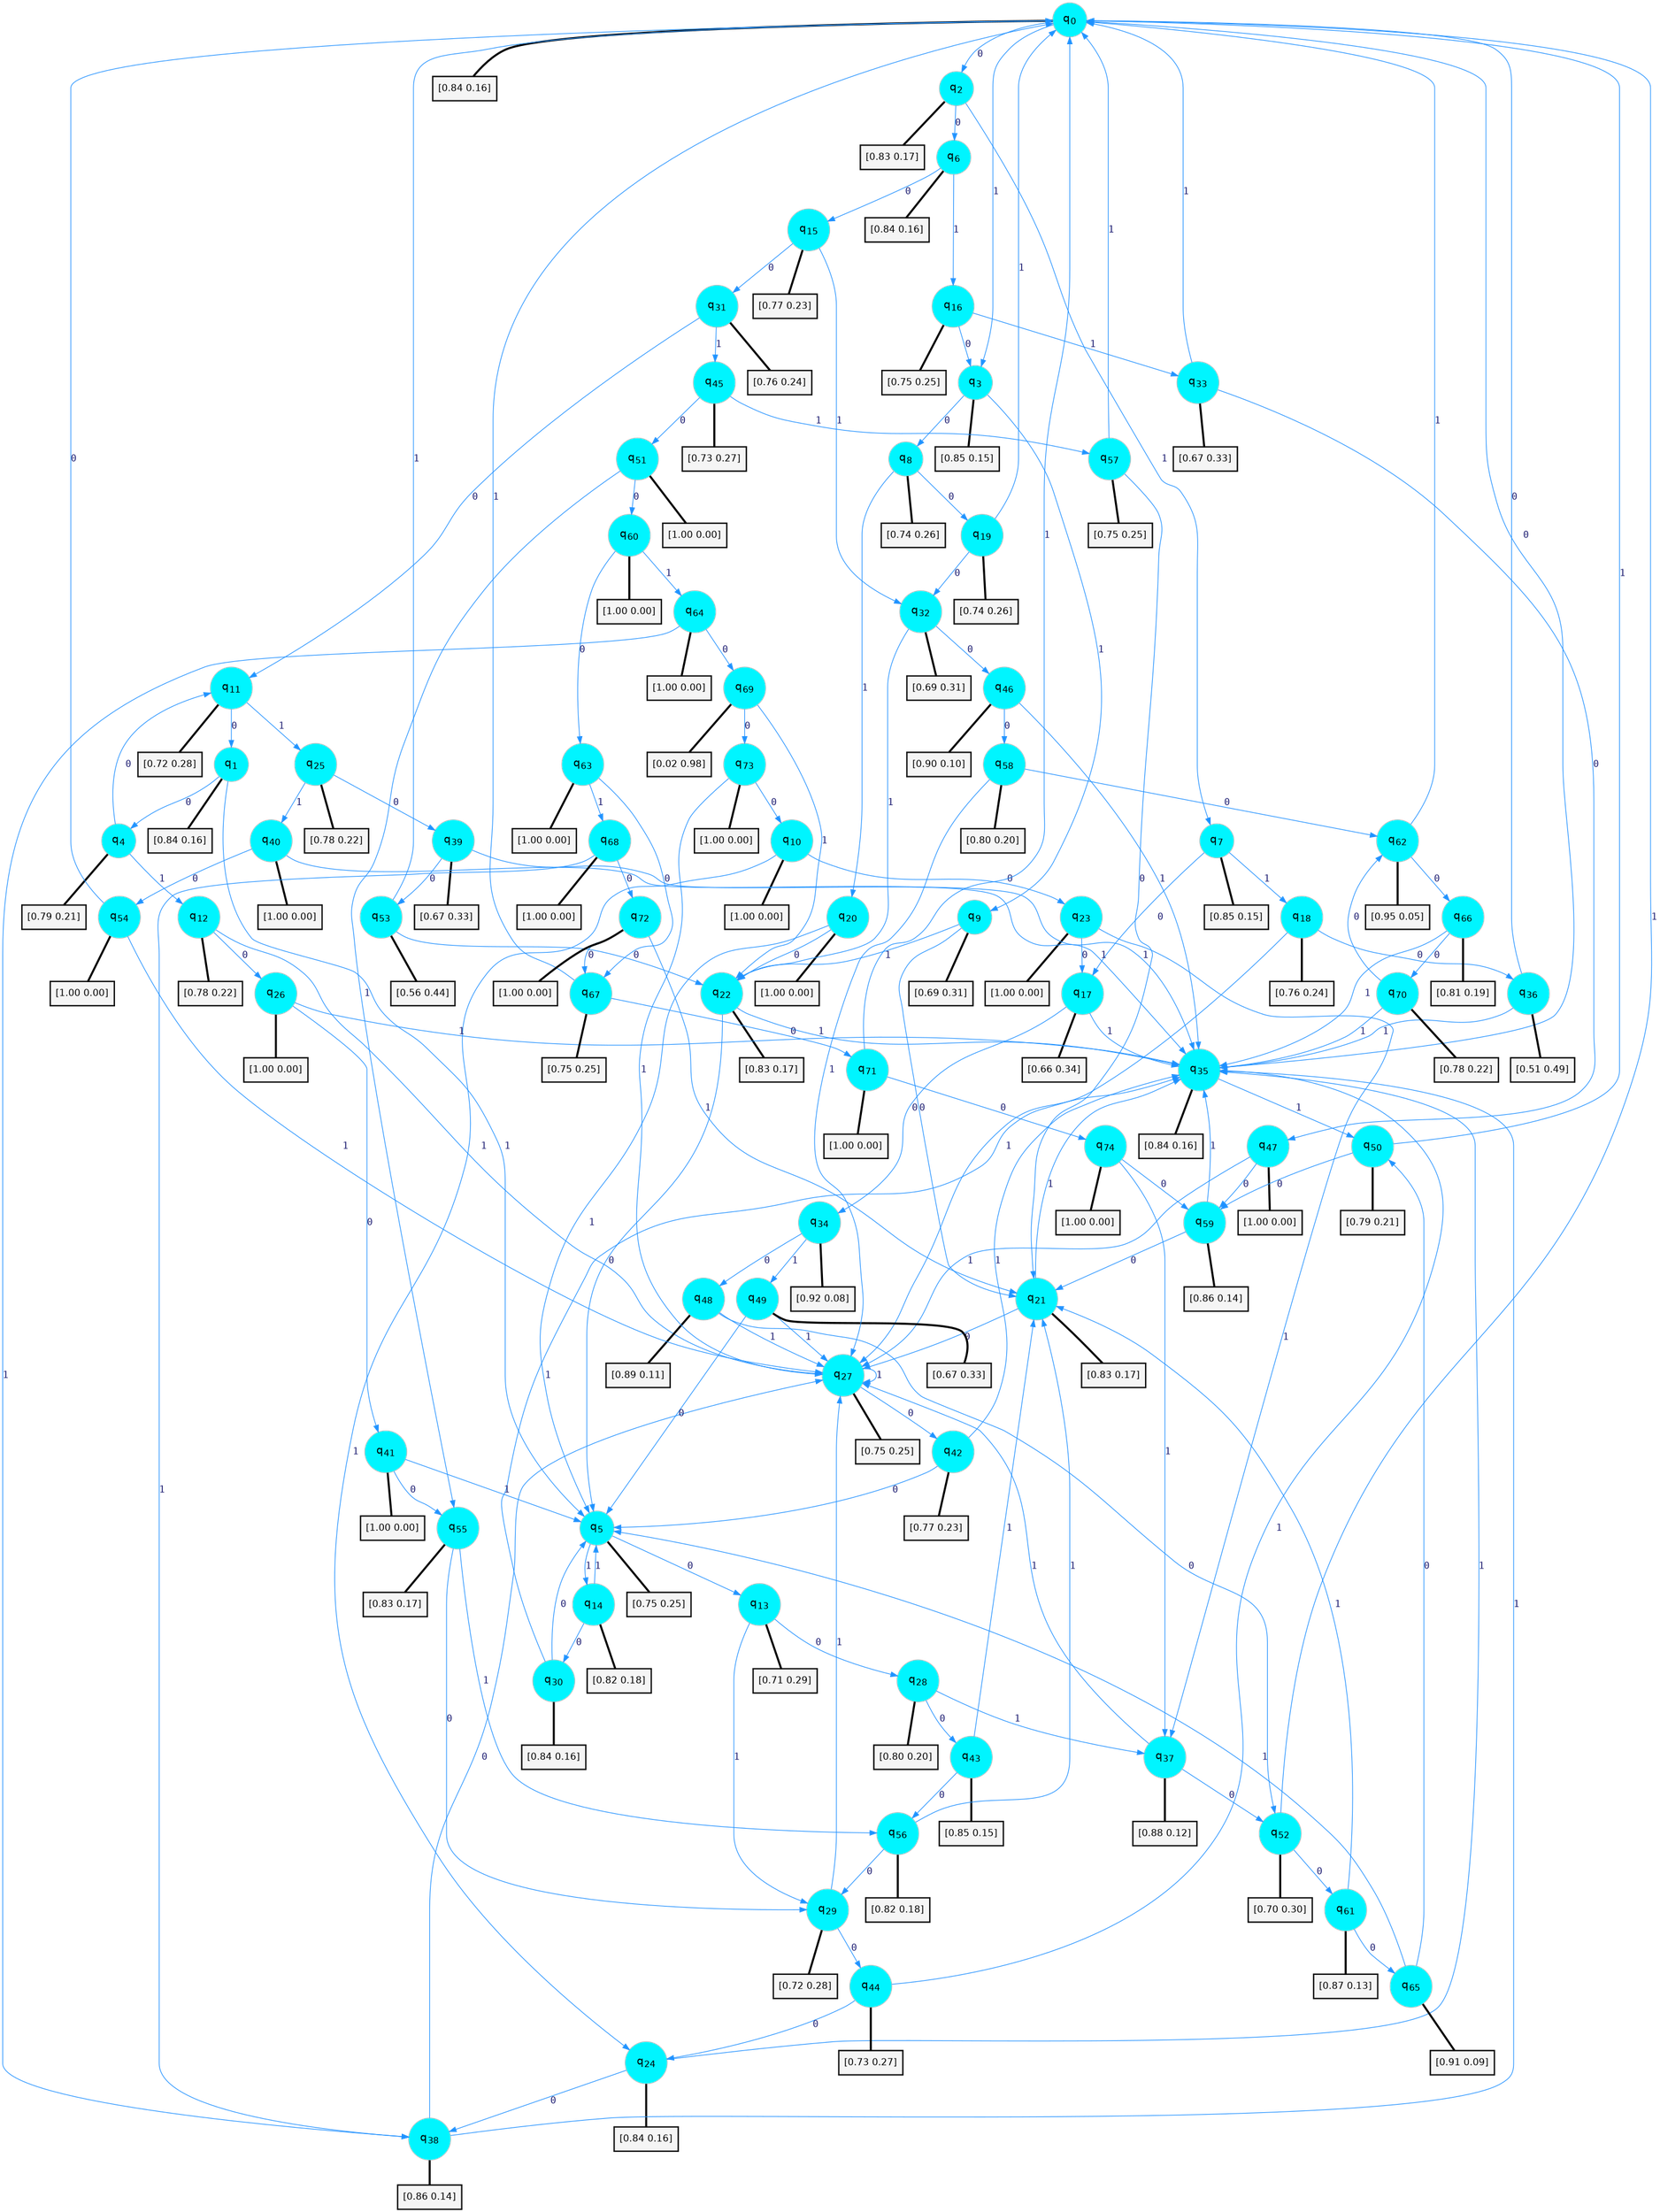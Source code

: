 digraph G {
graph [
bgcolor=transparent, dpi=300, rankdir=TD, size="40,25"];
node [
color=gray, fillcolor=turquoise1, fontcolor=black, fontname=Helvetica, fontsize=16, fontweight=bold, shape=circle, style=filled];
edge [
arrowsize=1, color=dodgerblue1, fontcolor=midnightblue, fontname=courier, fontweight=bold, penwidth=1, style=solid, weight=20];
0[label=<q<SUB>0</SUB>>];
1[label=<q<SUB>1</SUB>>];
2[label=<q<SUB>2</SUB>>];
3[label=<q<SUB>3</SUB>>];
4[label=<q<SUB>4</SUB>>];
5[label=<q<SUB>5</SUB>>];
6[label=<q<SUB>6</SUB>>];
7[label=<q<SUB>7</SUB>>];
8[label=<q<SUB>8</SUB>>];
9[label=<q<SUB>9</SUB>>];
10[label=<q<SUB>10</SUB>>];
11[label=<q<SUB>11</SUB>>];
12[label=<q<SUB>12</SUB>>];
13[label=<q<SUB>13</SUB>>];
14[label=<q<SUB>14</SUB>>];
15[label=<q<SUB>15</SUB>>];
16[label=<q<SUB>16</SUB>>];
17[label=<q<SUB>17</SUB>>];
18[label=<q<SUB>18</SUB>>];
19[label=<q<SUB>19</SUB>>];
20[label=<q<SUB>20</SUB>>];
21[label=<q<SUB>21</SUB>>];
22[label=<q<SUB>22</SUB>>];
23[label=<q<SUB>23</SUB>>];
24[label=<q<SUB>24</SUB>>];
25[label=<q<SUB>25</SUB>>];
26[label=<q<SUB>26</SUB>>];
27[label=<q<SUB>27</SUB>>];
28[label=<q<SUB>28</SUB>>];
29[label=<q<SUB>29</SUB>>];
30[label=<q<SUB>30</SUB>>];
31[label=<q<SUB>31</SUB>>];
32[label=<q<SUB>32</SUB>>];
33[label=<q<SUB>33</SUB>>];
34[label=<q<SUB>34</SUB>>];
35[label=<q<SUB>35</SUB>>];
36[label=<q<SUB>36</SUB>>];
37[label=<q<SUB>37</SUB>>];
38[label=<q<SUB>38</SUB>>];
39[label=<q<SUB>39</SUB>>];
40[label=<q<SUB>40</SUB>>];
41[label=<q<SUB>41</SUB>>];
42[label=<q<SUB>42</SUB>>];
43[label=<q<SUB>43</SUB>>];
44[label=<q<SUB>44</SUB>>];
45[label=<q<SUB>45</SUB>>];
46[label=<q<SUB>46</SUB>>];
47[label=<q<SUB>47</SUB>>];
48[label=<q<SUB>48</SUB>>];
49[label=<q<SUB>49</SUB>>];
50[label=<q<SUB>50</SUB>>];
51[label=<q<SUB>51</SUB>>];
52[label=<q<SUB>52</SUB>>];
53[label=<q<SUB>53</SUB>>];
54[label=<q<SUB>54</SUB>>];
55[label=<q<SUB>55</SUB>>];
56[label=<q<SUB>56</SUB>>];
57[label=<q<SUB>57</SUB>>];
58[label=<q<SUB>58</SUB>>];
59[label=<q<SUB>59</SUB>>];
60[label=<q<SUB>60</SUB>>];
61[label=<q<SUB>61</SUB>>];
62[label=<q<SUB>62</SUB>>];
63[label=<q<SUB>63</SUB>>];
64[label=<q<SUB>64</SUB>>];
65[label=<q<SUB>65</SUB>>];
66[label=<q<SUB>66</SUB>>];
67[label=<q<SUB>67</SUB>>];
68[label=<q<SUB>68</SUB>>];
69[label=<q<SUB>69</SUB>>];
70[label=<q<SUB>70</SUB>>];
71[label=<q<SUB>71</SUB>>];
72[label=<q<SUB>72</SUB>>];
73[label=<q<SUB>73</SUB>>];
74[label=<q<SUB>74</SUB>>];
75[label="[0.84 0.16]", shape=box,fontcolor=black, fontname=Helvetica, fontsize=14, penwidth=2, fillcolor=whitesmoke,color=black];
76[label="[0.84 0.16]", shape=box,fontcolor=black, fontname=Helvetica, fontsize=14, penwidth=2, fillcolor=whitesmoke,color=black];
77[label="[0.83 0.17]", shape=box,fontcolor=black, fontname=Helvetica, fontsize=14, penwidth=2, fillcolor=whitesmoke,color=black];
78[label="[0.85 0.15]", shape=box,fontcolor=black, fontname=Helvetica, fontsize=14, penwidth=2, fillcolor=whitesmoke,color=black];
79[label="[0.79 0.21]", shape=box,fontcolor=black, fontname=Helvetica, fontsize=14, penwidth=2, fillcolor=whitesmoke,color=black];
80[label="[0.75 0.25]", shape=box,fontcolor=black, fontname=Helvetica, fontsize=14, penwidth=2, fillcolor=whitesmoke,color=black];
81[label="[0.84 0.16]", shape=box,fontcolor=black, fontname=Helvetica, fontsize=14, penwidth=2, fillcolor=whitesmoke,color=black];
82[label="[0.85 0.15]", shape=box,fontcolor=black, fontname=Helvetica, fontsize=14, penwidth=2, fillcolor=whitesmoke,color=black];
83[label="[0.74 0.26]", shape=box,fontcolor=black, fontname=Helvetica, fontsize=14, penwidth=2, fillcolor=whitesmoke,color=black];
84[label="[0.69 0.31]", shape=box,fontcolor=black, fontname=Helvetica, fontsize=14, penwidth=2, fillcolor=whitesmoke,color=black];
85[label="[1.00 0.00]", shape=box,fontcolor=black, fontname=Helvetica, fontsize=14, penwidth=2, fillcolor=whitesmoke,color=black];
86[label="[0.72 0.28]", shape=box,fontcolor=black, fontname=Helvetica, fontsize=14, penwidth=2, fillcolor=whitesmoke,color=black];
87[label="[0.78 0.22]", shape=box,fontcolor=black, fontname=Helvetica, fontsize=14, penwidth=2, fillcolor=whitesmoke,color=black];
88[label="[0.71 0.29]", shape=box,fontcolor=black, fontname=Helvetica, fontsize=14, penwidth=2, fillcolor=whitesmoke,color=black];
89[label="[0.82 0.18]", shape=box,fontcolor=black, fontname=Helvetica, fontsize=14, penwidth=2, fillcolor=whitesmoke,color=black];
90[label="[0.77 0.23]", shape=box,fontcolor=black, fontname=Helvetica, fontsize=14, penwidth=2, fillcolor=whitesmoke,color=black];
91[label="[0.75 0.25]", shape=box,fontcolor=black, fontname=Helvetica, fontsize=14, penwidth=2, fillcolor=whitesmoke,color=black];
92[label="[0.66 0.34]", shape=box,fontcolor=black, fontname=Helvetica, fontsize=14, penwidth=2, fillcolor=whitesmoke,color=black];
93[label="[0.76 0.24]", shape=box,fontcolor=black, fontname=Helvetica, fontsize=14, penwidth=2, fillcolor=whitesmoke,color=black];
94[label="[0.74 0.26]", shape=box,fontcolor=black, fontname=Helvetica, fontsize=14, penwidth=2, fillcolor=whitesmoke,color=black];
95[label="[1.00 0.00]", shape=box,fontcolor=black, fontname=Helvetica, fontsize=14, penwidth=2, fillcolor=whitesmoke,color=black];
96[label="[0.83 0.17]", shape=box,fontcolor=black, fontname=Helvetica, fontsize=14, penwidth=2, fillcolor=whitesmoke,color=black];
97[label="[0.83 0.17]", shape=box,fontcolor=black, fontname=Helvetica, fontsize=14, penwidth=2, fillcolor=whitesmoke,color=black];
98[label="[1.00 0.00]", shape=box,fontcolor=black, fontname=Helvetica, fontsize=14, penwidth=2, fillcolor=whitesmoke,color=black];
99[label="[0.84 0.16]", shape=box,fontcolor=black, fontname=Helvetica, fontsize=14, penwidth=2, fillcolor=whitesmoke,color=black];
100[label="[0.78 0.22]", shape=box,fontcolor=black, fontname=Helvetica, fontsize=14, penwidth=2, fillcolor=whitesmoke,color=black];
101[label="[1.00 0.00]", shape=box,fontcolor=black, fontname=Helvetica, fontsize=14, penwidth=2, fillcolor=whitesmoke,color=black];
102[label="[0.75 0.25]", shape=box,fontcolor=black, fontname=Helvetica, fontsize=14, penwidth=2, fillcolor=whitesmoke,color=black];
103[label="[0.80 0.20]", shape=box,fontcolor=black, fontname=Helvetica, fontsize=14, penwidth=2, fillcolor=whitesmoke,color=black];
104[label="[0.72 0.28]", shape=box,fontcolor=black, fontname=Helvetica, fontsize=14, penwidth=2, fillcolor=whitesmoke,color=black];
105[label="[0.84 0.16]", shape=box,fontcolor=black, fontname=Helvetica, fontsize=14, penwidth=2, fillcolor=whitesmoke,color=black];
106[label="[0.76 0.24]", shape=box,fontcolor=black, fontname=Helvetica, fontsize=14, penwidth=2, fillcolor=whitesmoke,color=black];
107[label="[0.69 0.31]", shape=box,fontcolor=black, fontname=Helvetica, fontsize=14, penwidth=2, fillcolor=whitesmoke,color=black];
108[label="[0.67 0.33]", shape=box,fontcolor=black, fontname=Helvetica, fontsize=14, penwidth=2, fillcolor=whitesmoke,color=black];
109[label="[0.92 0.08]", shape=box,fontcolor=black, fontname=Helvetica, fontsize=14, penwidth=2, fillcolor=whitesmoke,color=black];
110[label="[0.84 0.16]", shape=box,fontcolor=black, fontname=Helvetica, fontsize=14, penwidth=2, fillcolor=whitesmoke,color=black];
111[label="[0.51 0.49]", shape=box,fontcolor=black, fontname=Helvetica, fontsize=14, penwidth=2, fillcolor=whitesmoke,color=black];
112[label="[0.88 0.12]", shape=box,fontcolor=black, fontname=Helvetica, fontsize=14, penwidth=2, fillcolor=whitesmoke,color=black];
113[label="[0.86 0.14]", shape=box,fontcolor=black, fontname=Helvetica, fontsize=14, penwidth=2, fillcolor=whitesmoke,color=black];
114[label="[0.67 0.33]", shape=box,fontcolor=black, fontname=Helvetica, fontsize=14, penwidth=2, fillcolor=whitesmoke,color=black];
115[label="[1.00 0.00]", shape=box,fontcolor=black, fontname=Helvetica, fontsize=14, penwidth=2, fillcolor=whitesmoke,color=black];
116[label="[1.00 0.00]", shape=box,fontcolor=black, fontname=Helvetica, fontsize=14, penwidth=2, fillcolor=whitesmoke,color=black];
117[label="[0.77 0.23]", shape=box,fontcolor=black, fontname=Helvetica, fontsize=14, penwidth=2, fillcolor=whitesmoke,color=black];
118[label="[0.85 0.15]", shape=box,fontcolor=black, fontname=Helvetica, fontsize=14, penwidth=2, fillcolor=whitesmoke,color=black];
119[label="[0.73 0.27]", shape=box,fontcolor=black, fontname=Helvetica, fontsize=14, penwidth=2, fillcolor=whitesmoke,color=black];
120[label="[0.73 0.27]", shape=box,fontcolor=black, fontname=Helvetica, fontsize=14, penwidth=2, fillcolor=whitesmoke,color=black];
121[label="[0.90 0.10]", shape=box,fontcolor=black, fontname=Helvetica, fontsize=14, penwidth=2, fillcolor=whitesmoke,color=black];
122[label="[1.00 0.00]", shape=box,fontcolor=black, fontname=Helvetica, fontsize=14, penwidth=2, fillcolor=whitesmoke,color=black];
123[label="[0.89 0.11]", shape=box,fontcolor=black, fontname=Helvetica, fontsize=14, penwidth=2, fillcolor=whitesmoke,color=black];
124[label="[0.67 0.33]", shape=box,fontcolor=black, fontname=Helvetica, fontsize=14, penwidth=2, fillcolor=whitesmoke,color=black];
125[label="[0.79 0.21]", shape=box,fontcolor=black, fontname=Helvetica, fontsize=14, penwidth=2, fillcolor=whitesmoke,color=black];
126[label="[1.00 0.00]", shape=box,fontcolor=black, fontname=Helvetica, fontsize=14, penwidth=2, fillcolor=whitesmoke,color=black];
127[label="[0.70 0.30]", shape=box,fontcolor=black, fontname=Helvetica, fontsize=14, penwidth=2, fillcolor=whitesmoke,color=black];
128[label="[0.56 0.44]", shape=box,fontcolor=black, fontname=Helvetica, fontsize=14, penwidth=2, fillcolor=whitesmoke,color=black];
129[label="[1.00 0.00]", shape=box,fontcolor=black, fontname=Helvetica, fontsize=14, penwidth=2, fillcolor=whitesmoke,color=black];
130[label="[0.83 0.17]", shape=box,fontcolor=black, fontname=Helvetica, fontsize=14, penwidth=2, fillcolor=whitesmoke,color=black];
131[label="[0.82 0.18]", shape=box,fontcolor=black, fontname=Helvetica, fontsize=14, penwidth=2, fillcolor=whitesmoke,color=black];
132[label="[0.75 0.25]", shape=box,fontcolor=black, fontname=Helvetica, fontsize=14, penwidth=2, fillcolor=whitesmoke,color=black];
133[label="[0.80 0.20]", shape=box,fontcolor=black, fontname=Helvetica, fontsize=14, penwidth=2, fillcolor=whitesmoke,color=black];
134[label="[0.86 0.14]", shape=box,fontcolor=black, fontname=Helvetica, fontsize=14, penwidth=2, fillcolor=whitesmoke,color=black];
135[label="[1.00 0.00]", shape=box,fontcolor=black, fontname=Helvetica, fontsize=14, penwidth=2, fillcolor=whitesmoke,color=black];
136[label="[0.87 0.13]", shape=box,fontcolor=black, fontname=Helvetica, fontsize=14, penwidth=2, fillcolor=whitesmoke,color=black];
137[label="[0.95 0.05]", shape=box,fontcolor=black, fontname=Helvetica, fontsize=14, penwidth=2, fillcolor=whitesmoke,color=black];
138[label="[1.00 0.00]", shape=box,fontcolor=black, fontname=Helvetica, fontsize=14, penwidth=2, fillcolor=whitesmoke,color=black];
139[label="[1.00 0.00]", shape=box,fontcolor=black, fontname=Helvetica, fontsize=14, penwidth=2, fillcolor=whitesmoke,color=black];
140[label="[0.91 0.09]", shape=box,fontcolor=black, fontname=Helvetica, fontsize=14, penwidth=2, fillcolor=whitesmoke,color=black];
141[label="[0.81 0.19]", shape=box,fontcolor=black, fontname=Helvetica, fontsize=14, penwidth=2, fillcolor=whitesmoke,color=black];
142[label="[0.75 0.25]", shape=box,fontcolor=black, fontname=Helvetica, fontsize=14, penwidth=2, fillcolor=whitesmoke,color=black];
143[label="[1.00 0.00]", shape=box,fontcolor=black, fontname=Helvetica, fontsize=14, penwidth=2, fillcolor=whitesmoke,color=black];
144[label="[0.02 0.98]", shape=box,fontcolor=black, fontname=Helvetica, fontsize=14, penwidth=2, fillcolor=whitesmoke,color=black];
145[label="[0.78 0.22]", shape=box,fontcolor=black, fontname=Helvetica, fontsize=14, penwidth=2, fillcolor=whitesmoke,color=black];
146[label="[1.00 0.00]", shape=box,fontcolor=black, fontname=Helvetica, fontsize=14, penwidth=2, fillcolor=whitesmoke,color=black];
147[label="[1.00 0.00]", shape=box,fontcolor=black, fontname=Helvetica, fontsize=14, penwidth=2, fillcolor=whitesmoke,color=black];
148[label="[1.00 0.00]", shape=box,fontcolor=black, fontname=Helvetica, fontsize=14, penwidth=2, fillcolor=whitesmoke,color=black];
149[label="[1.00 0.00]", shape=box,fontcolor=black, fontname=Helvetica, fontsize=14, penwidth=2, fillcolor=whitesmoke,color=black];
0->2 [label=0];
0->3 [label=1];
0->75 [arrowhead=none, penwidth=3,color=black];
1->4 [label=0];
1->5 [label=1];
1->76 [arrowhead=none, penwidth=3,color=black];
2->6 [label=0];
2->7 [label=1];
2->77 [arrowhead=none, penwidth=3,color=black];
3->8 [label=0];
3->9 [label=1];
3->78 [arrowhead=none, penwidth=3,color=black];
4->11 [label=0];
4->12 [label=1];
4->79 [arrowhead=none, penwidth=3,color=black];
5->13 [label=0];
5->14 [label=1];
5->80 [arrowhead=none, penwidth=3,color=black];
6->15 [label=0];
6->16 [label=1];
6->81 [arrowhead=none, penwidth=3,color=black];
7->17 [label=0];
7->18 [label=1];
7->82 [arrowhead=none, penwidth=3,color=black];
8->19 [label=0];
8->20 [label=1];
8->83 [arrowhead=none, penwidth=3,color=black];
9->21 [label=0];
9->22 [label=1];
9->84 [arrowhead=none, penwidth=3,color=black];
10->23 [label=0];
10->24 [label=1];
10->85 [arrowhead=none, penwidth=3,color=black];
11->1 [label=0];
11->25 [label=1];
11->86 [arrowhead=none, penwidth=3,color=black];
12->26 [label=0];
12->27 [label=1];
12->87 [arrowhead=none, penwidth=3,color=black];
13->28 [label=0];
13->29 [label=1];
13->88 [arrowhead=none, penwidth=3,color=black];
14->30 [label=0];
14->5 [label=1];
14->89 [arrowhead=none, penwidth=3,color=black];
15->31 [label=0];
15->32 [label=1];
15->90 [arrowhead=none, penwidth=3,color=black];
16->3 [label=0];
16->33 [label=1];
16->91 [arrowhead=none, penwidth=3,color=black];
17->34 [label=0];
17->35 [label=1];
17->92 [arrowhead=none, penwidth=3,color=black];
18->36 [label=0];
18->27 [label=1];
18->93 [arrowhead=none, penwidth=3,color=black];
19->32 [label=0];
19->0 [label=1];
19->94 [arrowhead=none, penwidth=3,color=black];
20->22 [label=0];
20->5 [label=1];
20->95 [arrowhead=none, penwidth=3,color=black];
21->27 [label=0];
21->35 [label=1];
21->96 [arrowhead=none, penwidth=3,color=black];
22->5 [label=0];
22->35 [label=1];
22->97 [arrowhead=none, penwidth=3,color=black];
23->17 [label=0];
23->37 [label=1];
23->98 [arrowhead=none, penwidth=3,color=black];
24->38 [label=0];
24->35 [label=1];
24->99 [arrowhead=none, penwidth=3,color=black];
25->39 [label=0];
25->40 [label=1];
25->100 [arrowhead=none, penwidth=3,color=black];
26->41 [label=0];
26->35 [label=1];
26->101 [arrowhead=none, penwidth=3,color=black];
27->42 [label=0];
27->27 [label=1];
27->102 [arrowhead=none, penwidth=3,color=black];
28->43 [label=0];
28->37 [label=1];
28->103 [arrowhead=none, penwidth=3,color=black];
29->44 [label=0];
29->27 [label=1];
29->104 [arrowhead=none, penwidth=3,color=black];
30->5 [label=0];
30->35 [label=1];
30->105 [arrowhead=none, penwidth=3,color=black];
31->11 [label=0];
31->45 [label=1];
31->106 [arrowhead=none, penwidth=3,color=black];
32->46 [label=0];
32->22 [label=1];
32->107 [arrowhead=none, penwidth=3,color=black];
33->47 [label=0];
33->0 [label=1];
33->108 [arrowhead=none, penwidth=3,color=black];
34->48 [label=0];
34->49 [label=1];
34->109 [arrowhead=none, penwidth=3,color=black];
35->0 [label=0];
35->50 [label=1];
35->110 [arrowhead=none, penwidth=3,color=black];
36->0 [label=0];
36->35 [label=1];
36->111 [arrowhead=none, penwidth=3,color=black];
37->52 [label=0];
37->27 [label=1];
37->112 [arrowhead=none, penwidth=3,color=black];
38->27 [label=0];
38->35 [label=1];
38->113 [arrowhead=none, penwidth=3,color=black];
39->53 [label=0];
39->35 [label=1];
39->114 [arrowhead=none, penwidth=3,color=black];
40->54 [label=0];
40->35 [label=1];
40->115 [arrowhead=none, penwidth=3,color=black];
41->55 [label=0];
41->5 [label=1];
41->116 [arrowhead=none, penwidth=3,color=black];
42->5 [label=0];
42->35 [label=1];
42->117 [arrowhead=none, penwidth=3,color=black];
43->56 [label=0];
43->21 [label=1];
43->118 [arrowhead=none, penwidth=3,color=black];
44->24 [label=0];
44->35 [label=1];
44->119 [arrowhead=none, penwidth=3,color=black];
45->51 [label=0];
45->57 [label=1];
45->120 [arrowhead=none, penwidth=3,color=black];
46->58 [label=0];
46->35 [label=1];
46->121 [arrowhead=none, penwidth=3,color=black];
47->59 [label=0];
47->27 [label=1];
47->122 [arrowhead=none, penwidth=3,color=black];
48->52 [label=0];
48->27 [label=1];
48->123 [arrowhead=none, penwidth=3,color=black];
49->5 [label=0];
49->27 [label=1];
49->124 [arrowhead=none, penwidth=3,color=black];
50->59 [label=0];
50->0 [label=1];
50->125 [arrowhead=none, penwidth=3,color=black];
51->60 [label=0];
51->55 [label=1];
51->126 [arrowhead=none, penwidth=3,color=black];
52->61 [label=0];
52->0 [label=1];
52->127 [arrowhead=none, penwidth=3,color=black];
53->22 [label=0];
53->0 [label=1];
53->128 [arrowhead=none, penwidth=3,color=black];
54->0 [label=0];
54->27 [label=1];
54->129 [arrowhead=none, penwidth=3,color=black];
55->29 [label=0];
55->56 [label=1];
55->130 [arrowhead=none, penwidth=3,color=black];
56->29 [label=0];
56->21 [label=1];
56->131 [arrowhead=none, penwidth=3,color=black];
57->21 [label=0];
57->0 [label=1];
57->132 [arrowhead=none, penwidth=3,color=black];
58->62 [label=0];
58->27 [label=1];
58->133 [arrowhead=none, penwidth=3,color=black];
59->21 [label=0];
59->35 [label=1];
59->134 [arrowhead=none, penwidth=3,color=black];
60->63 [label=0];
60->64 [label=1];
60->135 [arrowhead=none, penwidth=3,color=black];
61->65 [label=0];
61->21 [label=1];
61->136 [arrowhead=none, penwidth=3,color=black];
62->66 [label=0];
62->0 [label=1];
62->137 [arrowhead=none, penwidth=3,color=black];
63->67 [label=0];
63->68 [label=1];
63->138 [arrowhead=none, penwidth=3,color=black];
64->69 [label=0];
64->38 [label=1];
64->139 [arrowhead=none, penwidth=3,color=black];
65->50 [label=0];
65->5 [label=1];
65->140 [arrowhead=none, penwidth=3,color=black];
66->70 [label=0];
66->35 [label=1];
66->141 [arrowhead=none, penwidth=3,color=black];
67->71 [label=0];
67->0 [label=1];
67->142 [arrowhead=none, penwidth=3,color=black];
68->72 [label=0];
68->38 [label=1];
68->143 [arrowhead=none, penwidth=3,color=black];
69->73 [label=0];
69->22 [label=1];
69->144 [arrowhead=none, penwidth=3,color=black];
70->62 [label=0];
70->35 [label=1];
70->145 [arrowhead=none, penwidth=3,color=black];
71->74 [label=0];
71->0 [label=1];
71->146 [arrowhead=none, penwidth=3,color=black];
72->67 [label=0];
72->21 [label=1];
72->147 [arrowhead=none, penwidth=3,color=black];
73->10 [label=0];
73->27 [label=1];
73->148 [arrowhead=none, penwidth=3,color=black];
74->59 [label=0];
74->37 [label=1];
74->149 [arrowhead=none, penwidth=3,color=black];
}
